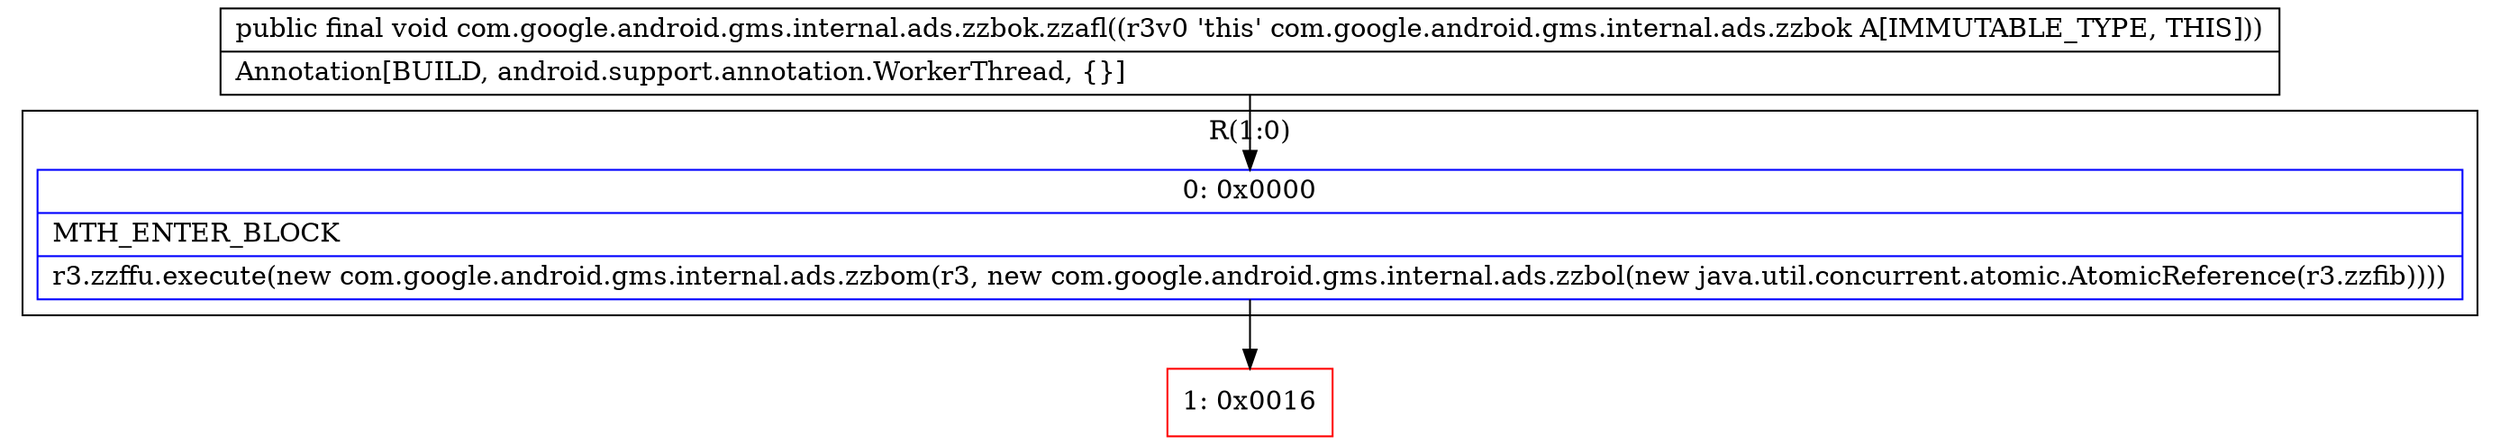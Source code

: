 digraph "CFG forcom.google.android.gms.internal.ads.zzbok.zzafl()V" {
subgraph cluster_Region_1823287522 {
label = "R(1:0)";
node [shape=record,color=blue];
Node_0 [shape=record,label="{0\:\ 0x0000|MTH_ENTER_BLOCK\l|r3.zzffu.execute(new com.google.android.gms.internal.ads.zzbom(r3, new com.google.android.gms.internal.ads.zzbol(new java.util.concurrent.atomic.AtomicReference(r3.zzfib))))\l}"];
}
Node_1 [shape=record,color=red,label="{1\:\ 0x0016}"];
MethodNode[shape=record,label="{public final void com.google.android.gms.internal.ads.zzbok.zzafl((r3v0 'this' com.google.android.gms.internal.ads.zzbok A[IMMUTABLE_TYPE, THIS]))  | Annotation[BUILD, android.support.annotation.WorkerThread, \{\}]\l}"];
MethodNode -> Node_0;
Node_0 -> Node_1;
}

